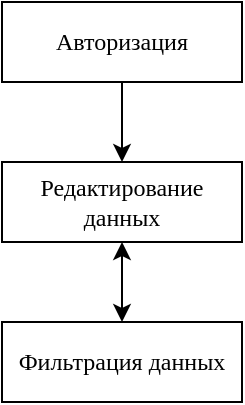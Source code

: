 <mxfile version="14.3.1" type="device"><diagram id="4HeSP2WQePHZgx3h7378" name="Page-1"><mxGraphModel dx="1038" dy="580" grid="1" gridSize="10" guides="1" tooltips="1" connect="1" arrows="1" fold="1" page="1" pageScale="1" pageWidth="827" pageHeight="1169" math="0" shadow="0"><root><mxCell id="0"/><mxCell id="1" parent="0"/><mxCell id="AVo7enwPM5x4F5vZtDxG-1" value="Авторизация" style="rounded=0;whiteSpace=wrap;html=1;fontFamily=Times New Roman;" vertex="1" parent="1"><mxGeometry x="200" y="160" width="120" height="40" as="geometry"/></mxCell><mxCell id="AVo7enwPM5x4F5vZtDxG-2" value="Редактирование данных" style="rounded=0;whiteSpace=wrap;html=1;fontFamily=Times New Roman;" vertex="1" parent="1"><mxGeometry x="200" y="240" width="120" height="40" as="geometry"/></mxCell><mxCell id="AVo7enwPM5x4F5vZtDxG-3" value="Фильтрация данных" style="rounded=0;whiteSpace=wrap;html=1;fontFamily=Times New Roman;" vertex="1" parent="1"><mxGeometry x="200" y="320" width="120" height="40" as="geometry"/></mxCell><mxCell id="AVo7enwPM5x4F5vZtDxG-4" value="" style="endArrow=classic;html=1;exitX=0.5;exitY=1;exitDx=0;exitDy=0;fontFamily=Times New Roman;" edge="1" parent="1" source="AVo7enwPM5x4F5vZtDxG-1" target="AVo7enwPM5x4F5vZtDxG-2"><mxGeometry width="50" height="50" relative="1" as="geometry"><mxPoint x="390" y="320" as="sourcePoint"/><mxPoint x="440" y="270" as="targetPoint"/></mxGeometry></mxCell><mxCell id="AVo7enwPM5x4F5vZtDxG-5" value="" style="endArrow=classic;startArrow=classic;html=1;entryX=0.5;entryY=1;entryDx=0;entryDy=0;fontFamily=Times New Roman;" edge="1" parent="1" source="AVo7enwPM5x4F5vZtDxG-3" target="AVo7enwPM5x4F5vZtDxG-2"><mxGeometry width="50" height="50" relative="1" as="geometry"><mxPoint x="390" y="320" as="sourcePoint"/><mxPoint x="440" y="270" as="targetPoint"/></mxGeometry></mxCell></root></mxGraphModel></diagram></mxfile>